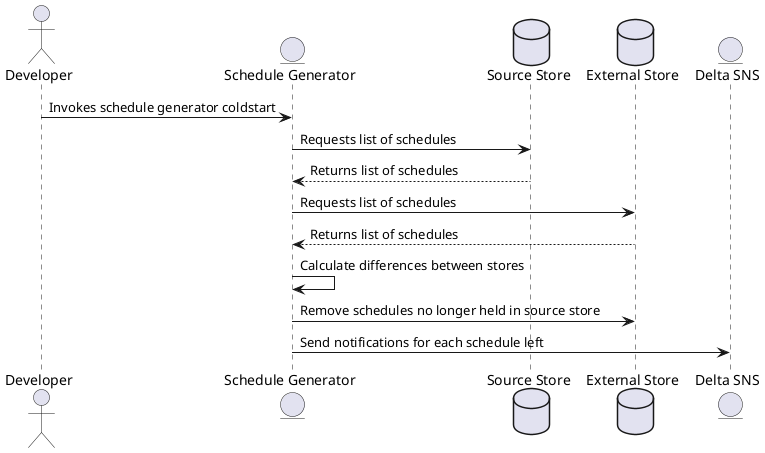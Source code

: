 @startuml Final Coldstart
actor Developer as dev
entity "Schedule Generator" as sg
database "Source Store" as sm
database "External Store" as bsd
entity "Delta SNS" as sns

dev -> sg : Invokes schedule generator coldstart
sg -> sm  : Requests list of schedules
sg <-- sm : Returns list of schedules
sg -> bsd  : Requests list of schedules
sg <-- bsd : Returns list of schedules
sg -> sg : Calculate differences between stores
sg -> bsd : Remove schedules no longer held in source store
sg -> sns : Send notifications for each schedule left

@enduml
